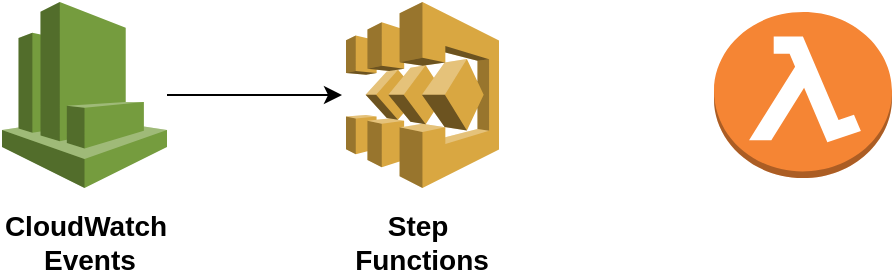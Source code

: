 <mxfile pages="1" version="11.2.4" type="github"><diagram id="N0pXoSgsfRaU5Hu7Thsm" name="Page-1"><mxGraphModel dx="2226" dy="773" grid="1" gridSize="10" guides="1" tooltips="1" connect="1" arrows="1" fold="1" page="0" pageScale="1" pageWidth="850" pageHeight="1100" background="none" math="0" shadow="0"><root><mxCell id="0"/><mxCell id="1" parent="0"/><mxCell id="NAIcI-ZvvqX8R0XCDvSo-3" style="edgeStyle=orthogonalEdgeStyle;rounded=0;orthogonalLoop=1;jettySize=auto;html=1;" parent="1" source="NAIcI-ZvvqX8R0XCDvSo-1" edge="1"><mxGeometry relative="1" as="geometry"><mxPoint x="-416" y="86.5" as="targetPoint"/></mxGeometry></mxCell><mxCell id="NAIcI-ZvvqX8R0XCDvSo-1" value="" style="outlineConnect=0;dashed=0;verticalLabelPosition=bottom;verticalAlign=top;align=center;html=1;shape=mxgraph.aws3.cloudwatch;fillColor=#759C3E;gradientColor=none;" parent="1" vertex="1"><mxGeometry x="-586" y="40" width="82.5" height="93" as="geometry"/></mxCell><mxCell id="NAIcI-ZvvqX8R0XCDvSo-2" value="&lt;b&gt;&lt;font style=&quot;font-size: 14px&quot;&gt;CloudWatch&lt;br&gt;&amp;nbsp;Events&lt;br&gt;&lt;/font&gt;&lt;/b&gt;" style="text;html=1;strokeColor=none;fillColor=none;align=center;verticalAlign=middle;whiteSpace=wrap;rounded=0;" parent="1" vertex="1"><mxGeometry x="-564.5" y="150" width="40" height="20" as="geometry"/></mxCell><mxCell id="NAIcI-ZvvqX8R0XCDvSo-4" value="" style="outlineConnect=0;dashed=0;verticalLabelPosition=bottom;verticalAlign=top;align=center;html=1;shape=mxgraph.aws3.step_functions;fillColor=#D9A741;gradientColor=none;" parent="1" vertex="1"><mxGeometry x="-414" y="40" width="76.5" height="93" as="geometry"/></mxCell><mxCell id="FF8iImPlqfr5JP4Mh2Vb-1" value="&lt;b&gt;&lt;font style=&quot;font-size: 14px&quot;&gt;Step&amp;nbsp;&lt;br&gt;Functions&lt;br&gt;&lt;/font&gt;&lt;/b&gt;" style="text;html=1;strokeColor=none;fillColor=none;align=center;verticalAlign=middle;whiteSpace=wrap;rounded=0;" vertex="1" parent="1"><mxGeometry x="-396" y="150" width="40" height="20" as="geometry"/></mxCell><mxCell id="FF8iImPlqfr5JP4Mh2Vb-2" value="" style="outlineConnect=0;dashed=0;verticalLabelPosition=bottom;verticalAlign=top;align=center;html=1;shape=mxgraph.aws3.lambda_function;fillColor=#F58534;gradientColor=none;" vertex="1" parent="1"><mxGeometry x="-230" y="45" width="89" height="83" as="geometry"/></mxCell></root></mxGraphModel></diagram></mxfile>